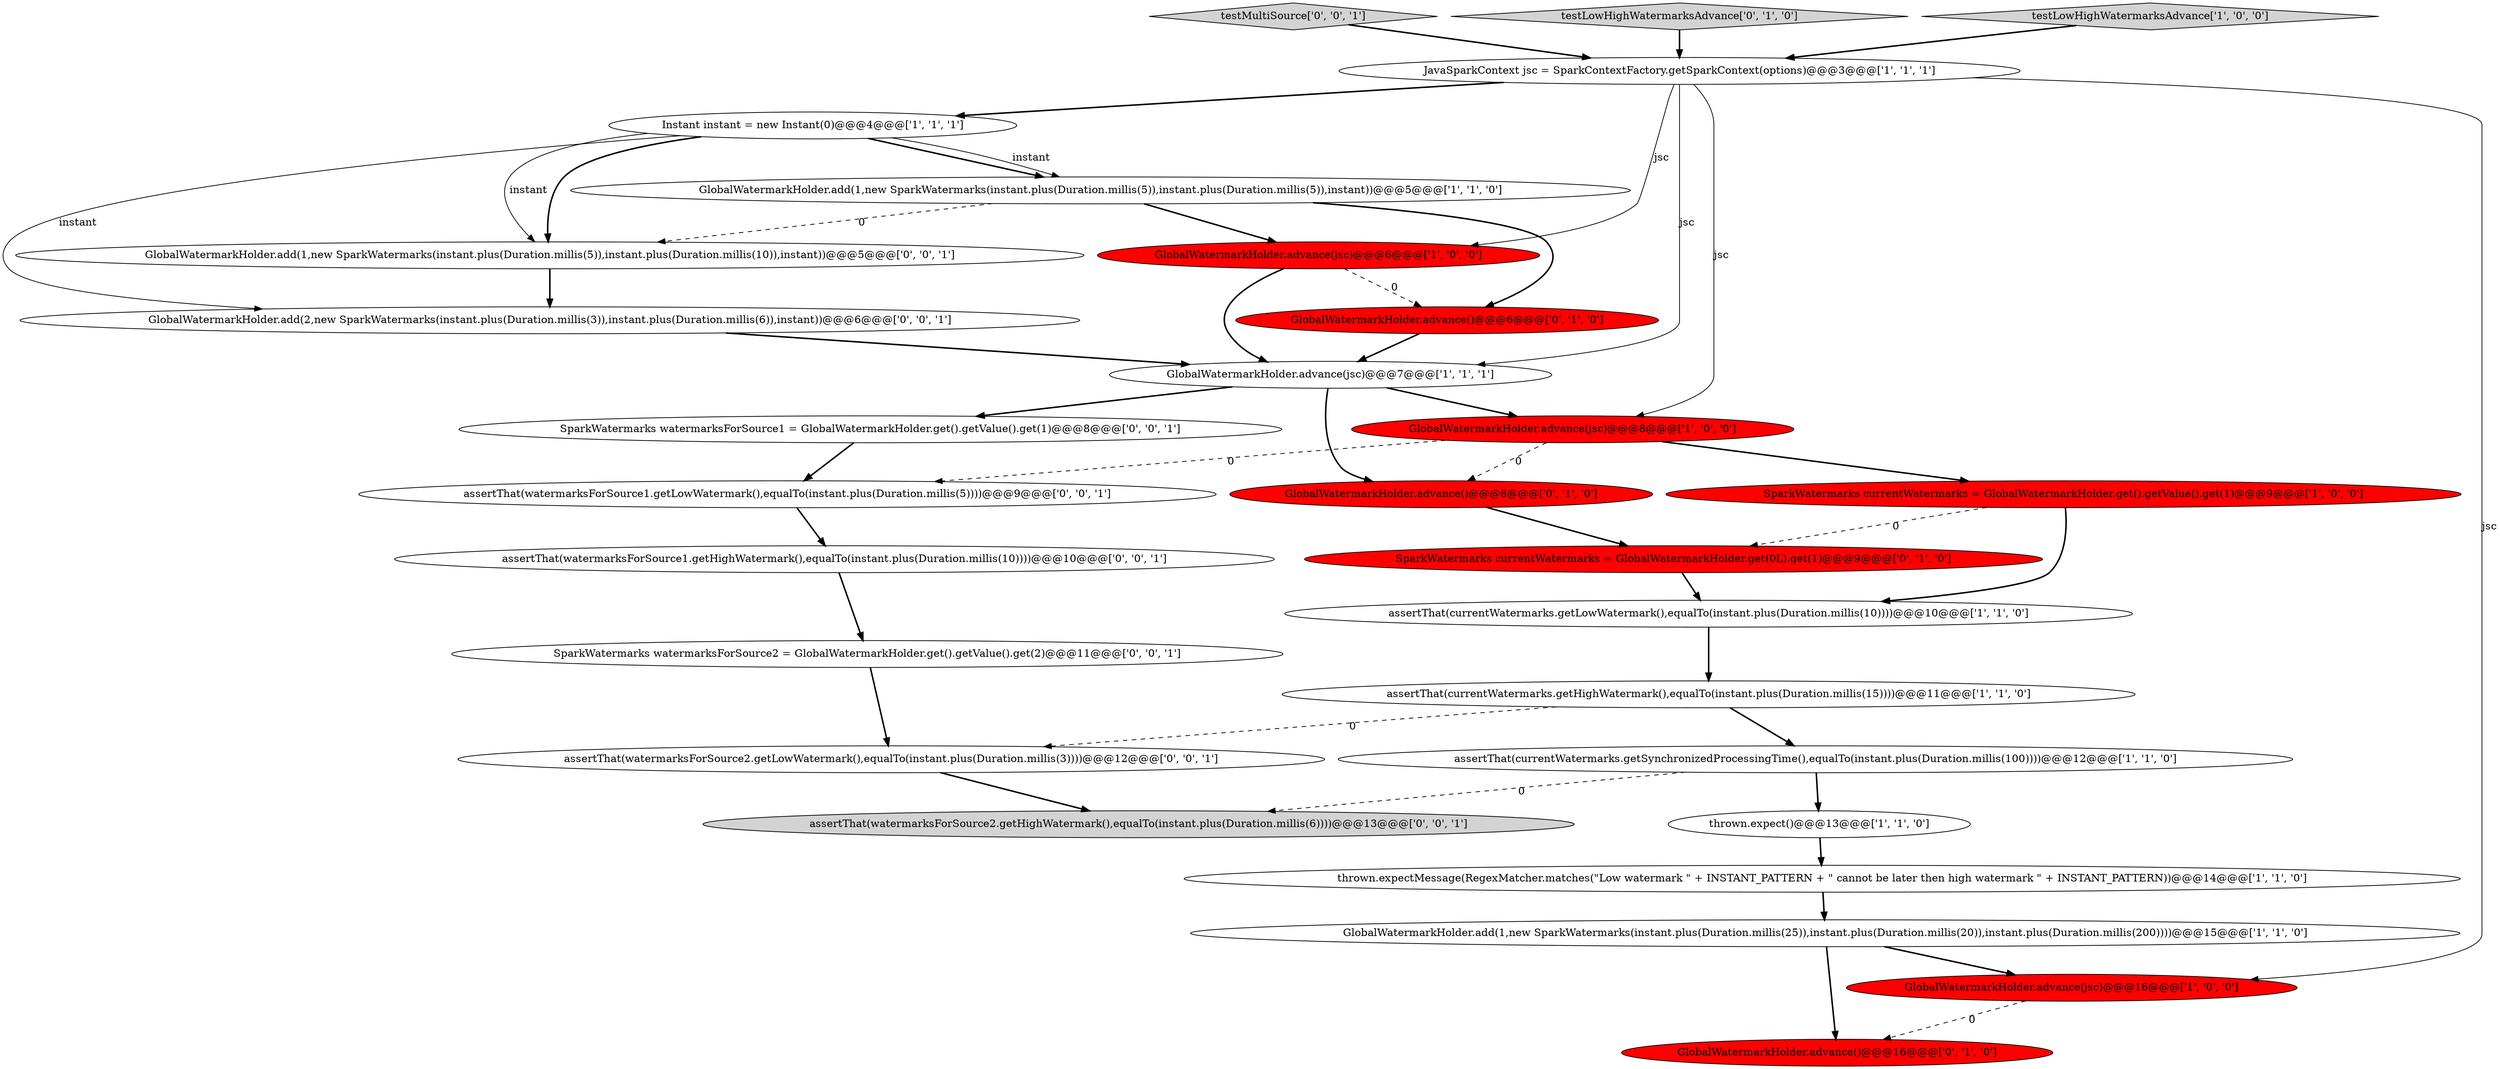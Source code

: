 digraph {
21 [style = filled, label = "assertThat(watermarksForSource2.getLowWatermark(),equalTo(instant.plus(Duration.millis(3))))@@@12@@@['0', '0', '1']", fillcolor = white, shape = ellipse image = "AAA0AAABBB3BBB"];
23 [style = filled, label = "GlobalWatermarkHolder.add(1,new SparkWatermarks(instant.plus(Duration.millis(5)),instant.plus(Duration.millis(10)),instant))@@@5@@@['0', '0', '1']", fillcolor = white, shape = ellipse image = "AAA0AAABBB3BBB"];
15 [style = filled, label = "GlobalWatermarkHolder.advance()@@@6@@@['0', '1', '0']", fillcolor = red, shape = ellipse image = "AAA1AAABBB2BBB"];
28 [style = filled, label = "GlobalWatermarkHolder.add(2,new SparkWatermarks(instant.plus(Duration.millis(3)),instant.plus(Duration.millis(6)),instant))@@@6@@@['0', '0', '1']", fillcolor = white, shape = ellipse image = "AAA0AAABBB3BBB"];
7 [style = filled, label = "GlobalWatermarkHolder.add(1,new SparkWatermarks(instant.plus(Duration.millis(5)),instant.plus(Duration.millis(5)),instant))@@@5@@@['1', '1', '0']", fillcolor = white, shape = ellipse image = "AAA0AAABBB1BBB"];
6 [style = filled, label = "GlobalWatermarkHolder.advance(jsc)@@@8@@@['1', '0', '0']", fillcolor = red, shape = ellipse image = "AAA1AAABBB1BBB"];
19 [style = filled, label = "SparkWatermarks currentWatermarks = GlobalWatermarkHolder.get(0L).get(1)@@@9@@@['0', '1', '0']", fillcolor = red, shape = ellipse image = "AAA1AAABBB2BBB"];
14 [style = filled, label = "Instant instant = new Instant(0)@@@4@@@['1', '1', '1']", fillcolor = white, shape = ellipse image = "AAA0AAABBB1BBB"];
0 [style = filled, label = "SparkWatermarks currentWatermarks = GlobalWatermarkHolder.get().getValue().get(1)@@@9@@@['1', '0', '0']", fillcolor = red, shape = ellipse image = "AAA1AAABBB1BBB"];
8 [style = filled, label = "thrown.expect()@@@13@@@['1', '1', '0']", fillcolor = white, shape = ellipse image = "AAA0AAABBB1BBB"];
20 [style = filled, label = "assertThat(watermarksForSource1.getLowWatermark(),equalTo(instant.plus(Duration.millis(5))))@@@9@@@['0', '0', '1']", fillcolor = white, shape = ellipse image = "AAA0AAABBB3BBB"];
4 [style = filled, label = "assertThat(currentWatermarks.getSynchronizedProcessingTime(),equalTo(instant.plus(Duration.millis(100))))@@@12@@@['1', '1', '0']", fillcolor = white, shape = ellipse image = "AAA0AAABBB1BBB"];
22 [style = filled, label = "assertThat(watermarksForSource2.getHighWatermark(),equalTo(instant.plus(Duration.millis(6))))@@@13@@@['0', '0', '1']", fillcolor = lightgray, shape = ellipse image = "AAA0AAABBB3BBB"];
13 [style = filled, label = "GlobalWatermarkHolder.advance(jsc)@@@7@@@['1', '1', '1']", fillcolor = white, shape = ellipse image = "AAA0AAABBB1BBB"];
11 [style = filled, label = "GlobalWatermarkHolder.advance(jsc)@@@16@@@['1', '0', '0']", fillcolor = red, shape = ellipse image = "AAA1AAABBB1BBB"];
9 [style = filled, label = "GlobalWatermarkHolder.advance(jsc)@@@6@@@['1', '0', '0']", fillcolor = red, shape = ellipse image = "AAA1AAABBB1BBB"];
17 [style = filled, label = "GlobalWatermarkHolder.advance()@@@16@@@['0', '1', '0']", fillcolor = red, shape = ellipse image = "AAA1AAABBB2BBB"];
2 [style = filled, label = "assertThat(currentWatermarks.getHighWatermark(),equalTo(instant.plus(Duration.millis(15))))@@@11@@@['1', '1', '0']", fillcolor = white, shape = ellipse image = "AAA0AAABBB1BBB"];
24 [style = filled, label = "testMultiSource['0', '0', '1']", fillcolor = lightgray, shape = diamond image = "AAA0AAABBB3BBB"];
12 [style = filled, label = "thrown.expectMessage(RegexMatcher.matches(\"Low watermark \" + INSTANT_PATTERN + \" cannot be later then high watermark \" + INSTANT_PATTERN))@@@14@@@['1', '1', '0']", fillcolor = white, shape = ellipse image = "AAA0AAABBB1BBB"];
25 [style = filled, label = "SparkWatermarks watermarksForSource1 = GlobalWatermarkHolder.get().getValue().get(1)@@@8@@@['0', '0', '1']", fillcolor = white, shape = ellipse image = "AAA0AAABBB3BBB"];
18 [style = filled, label = "testLowHighWatermarksAdvance['0', '1', '0']", fillcolor = lightgray, shape = diamond image = "AAA0AAABBB2BBB"];
3 [style = filled, label = "JavaSparkContext jsc = SparkContextFactory.getSparkContext(options)@@@3@@@['1', '1', '1']", fillcolor = white, shape = ellipse image = "AAA0AAABBB1BBB"];
26 [style = filled, label = "assertThat(watermarksForSource1.getHighWatermark(),equalTo(instant.plus(Duration.millis(10))))@@@10@@@['0', '0', '1']", fillcolor = white, shape = ellipse image = "AAA0AAABBB3BBB"];
1 [style = filled, label = "assertThat(currentWatermarks.getLowWatermark(),equalTo(instant.plus(Duration.millis(10))))@@@10@@@['1', '1', '0']", fillcolor = white, shape = ellipse image = "AAA0AAABBB1BBB"];
27 [style = filled, label = "SparkWatermarks watermarksForSource2 = GlobalWatermarkHolder.get().getValue().get(2)@@@11@@@['0', '0', '1']", fillcolor = white, shape = ellipse image = "AAA0AAABBB3BBB"];
10 [style = filled, label = "testLowHighWatermarksAdvance['1', '0', '0']", fillcolor = lightgray, shape = diamond image = "AAA0AAABBB1BBB"];
16 [style = filled, label = "GlobalWatermarkHolder.advance()@@@8@@@['0', '1', '0']", fillcolor = red, shape = ellipse image = "AAA1AAABBB2BBB"];
5 [style = filled, label = "GlobalWatermarkHolder.add(1,new SparkWatermarks(instant.plus(Duration.millis(25)),instant.plus(Duration.millis(20)),instant.plus(Duration.millis(200))))@@@15@@@['1', '1', '0']", fillcolor = white, shape = ellipse image = "AAA0AAABBB1BBB"];
13->25 [style = bold, label=""];
18->3 [style = bold, label=""];
15->13 [style = bold, label=""];
7->23 [style = dashed, label="0"];
12->5 [style = bold, label=""];
6->20 [style = dashed, label="0"];
20->26 [style = bold, label=""];
0->19 [style = dashed, label="0"];
3->14 [style = bold, label=""];
3->6 [style = solid, label="jsc"];
3->11 [style = solid, label="jsc"];
10->3 [style = bold, label=""];
28->13 [style = bold, label=""];
6->0 [style = bold, label=""];
3->9 [style = solid, label="jsc"];
14->28 [style = solid, label="instant"];
11->17 [style = dashed, label="0"];
4->22 [style = dashed, label="0"];
16->19 [style = bold, label=""];
5->17 [style = bold, label=""];
2->4 [style = bold, label=""];
13->16 [style = bold, label=""];
14->7 [style = bold, label=""];
23->28 [style = bold, label=""];
7->9 [style = bold, label=""];
19->1 [style = bold, label=""];
25->20 [style = bold, label=""];
26->27 [style = bold, label=""];
6->16 [style = dashed, label="0"];
14->23 [style = bold, label=""];
3->13 [style = solid, label="jsc"];
2->21 [style = dashed, label="0"];
21->22 [style = bold, label=""];
0->1 [style = bold, label=""];
14->7 [style = solid, label="instant"];
4->8 [style = bold, label=""];
7->15 [style = bold, label=""];
1->2 [style = bold, label=""];
5->11 [style = bold, label=""];
13->6 [style = bold, label=""];
27->21 [style = bold, label=""];
14->23 [style = solid, label="instant"];
24->3 [style = bold, label=""];
8->12 [style = bold, label=""];
9->15 [style = dashed, label="0"];
9->13 [style = bold, label=""];
}

